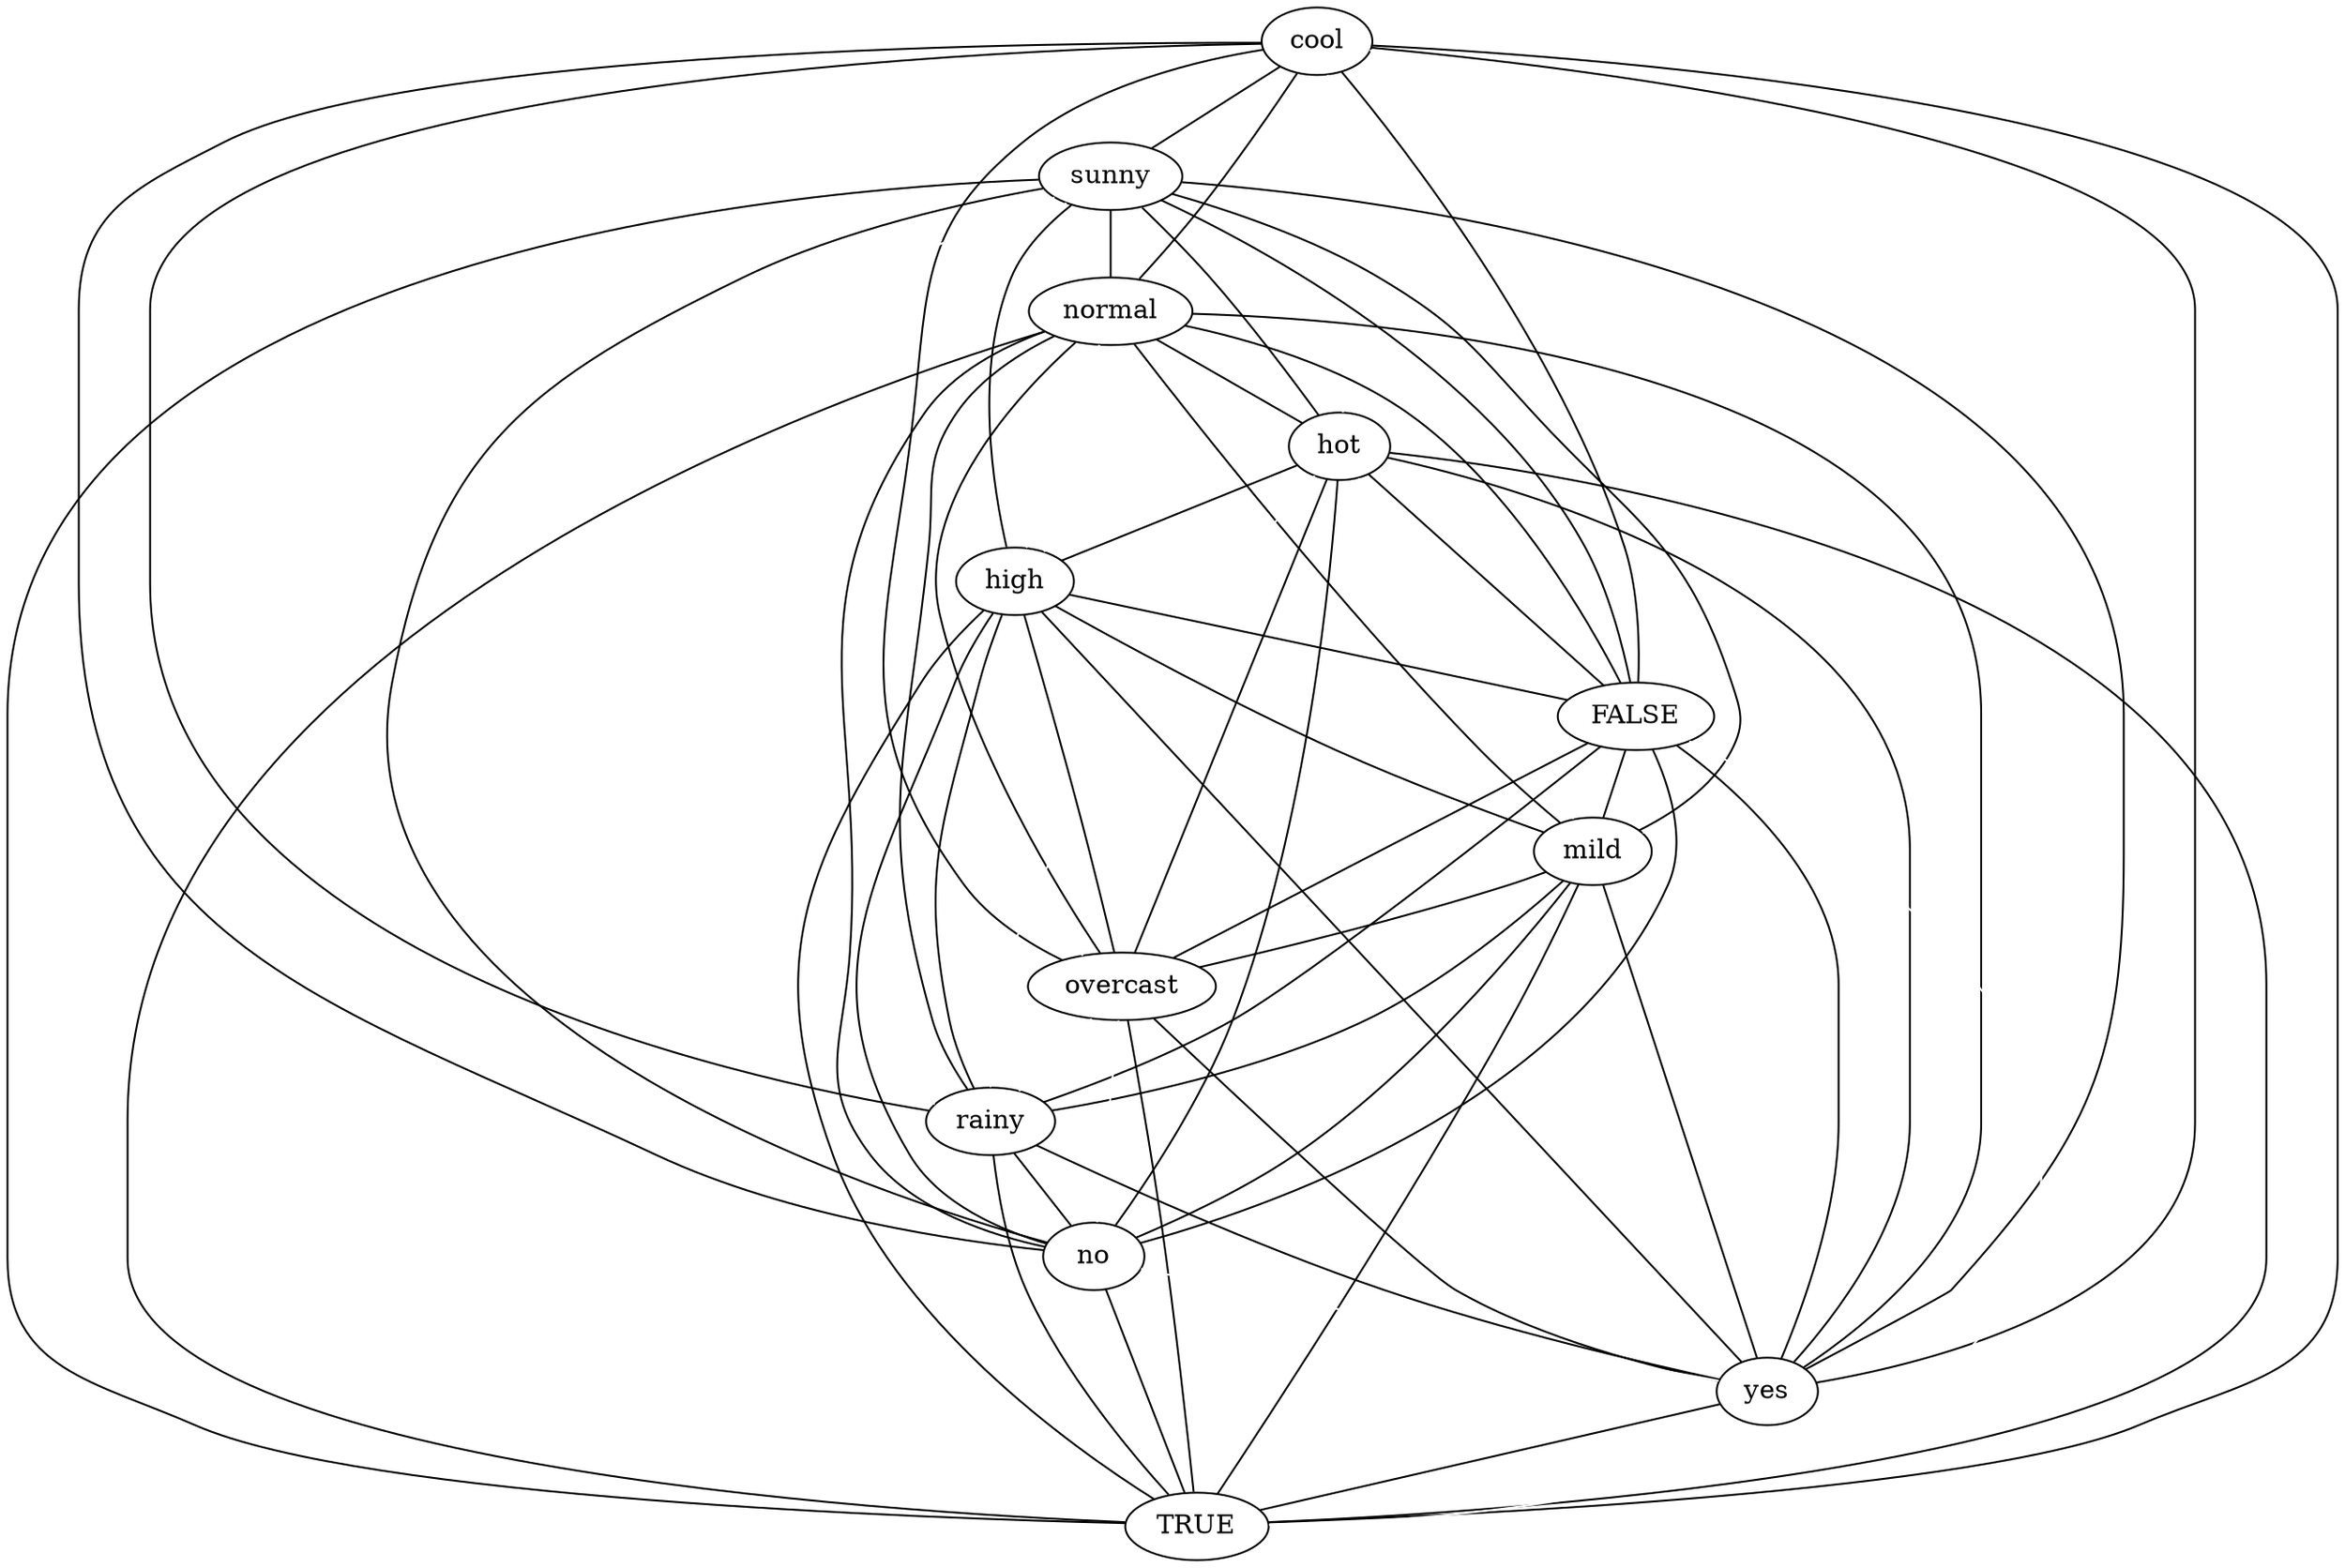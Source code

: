 strict graph "" {
cool;
sunny;
normal;
hot;
high;
FALSE;
mild;
overcast;
rainy;
no;
yes;
TRUE;
cool -- hot  [color=white];
cool -- sunny  [color=black];
cool -- yes  [color=black];
cool -- normal  [color=black];
cool -- high  [color=white];
cool -- TRUE  [color=black];
cool -- no  [color=black];
cool -- FALSE  [color=black];
cool -- overcast  [color=black];
cool -- rainy  [color=black];
cool -- mild  [color=white];
sunny -- hot  [color=black];
sunny -- yes  [color=black];
sunny -- normal  [color=black];
sunny -- high  [color=black];
sunny -- TRUE  [color=black];
sunny -- no  [color=black];
sunny -- FALSE  [color=black];
sunny -- overcast  [color=white];
sunny -- rainy  [color=white];
sunny -- mild  [color=black];
normal -- hot  [color=black];
normal -- yes  [color=black];
normal -- overcast  [color=black];
normal -- high  [color=white];
normal -- no  [color=black];
normal -- FALSE  [color=black];
normal -- TRUE  [color=black];
normal -- rainy  [color=black];
normal -- mild  [color=black];
hot -- yes  [color=black];
hot -- FALSE  [color=black];
hot -- TRUE  [color=black];
hot -- no  [color=black];
hot -- high  [color=black];
hot -- overcast  [color=black];
hot -- rainy  [color=white];
hot -- mild  [color=white];
high -- yes  [color=black];
high -- FALSE  [color=black];
high -- TRUE  [color=black];
high -- no  [color=black];
high -- overcast  [color=black];
high -- rainy  [color=black];
high -- mild  [color=black];
FALSE -- yes  [color=black];
FALSE -- TRUE  [color=white];
FALSE -- no  [color=black];
FALSE -- overcast  [color=black];
FALSE -- rainy  [color=black];
FALSE -- mild  [color=black];
mild -- yes  [color=black];
mild -- TRUE  [color=black];
mild -- no  [color=black];
mild -- rainy  [color=black];
mild -- overcast  [color=black];
overcast -- yes  [color=black];
overcast -- TRUE  [color=black];
overcast -- no  [color=white];
overcast -- rainy  [color=white];
rainy -- yes  [color=black];
rainy -- TRUE  [color=black];
rainy -- no  [color=black];
no -- yes  [color=white];
no -- TRUE  [color=black];
yes -- TRUE  [color=black];
}
